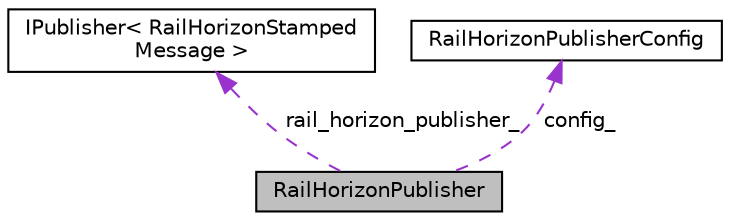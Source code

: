 digraph "RailHorizonPublisher"
{
 // LATEX_PDF_SIZE
  edge [fontname="Helvetica",fontsize="10",labelfontname="Helvetica",labelfontsize="10"];
  node [fontname="Helvetica",fontsize="10",shape=record];
  Node1 [label="RailHorizonPublisher",height=0.2,width=0.4,color="black", fillcolor="grey75", style="filled", fontcolor="black",tooltip="Publisher for global and local structures near the train."];
  Node2 -> Node1 [dir="back",color="darkorchid3",fontsize="10",style="dashed",label=" rail_horizon_publisher_" ,fontname="Helvetica"];
  Node2 [label="IPublisher\< RailHorizonStamped\lMessage \>",height=0.2,width=0.4,color="black", fillcolor="white", style="filled",URL="$classIPublisher.html",tooltip=" "];
  Node3 -> Node1 [dir="back",color="darkorchid3",fontsize="10",style="dashed",label=" config_" ,fontname="Helvetica"];
  Node3 [label="RailHorizonPublisherConfig",height=0.2,width=0.4,color="black", fillcolor="white", style="filled",URL="$structRailHorizonPublisherConfig.html",tooltip="Configuration for class RailHorizonPublisher."];
}
